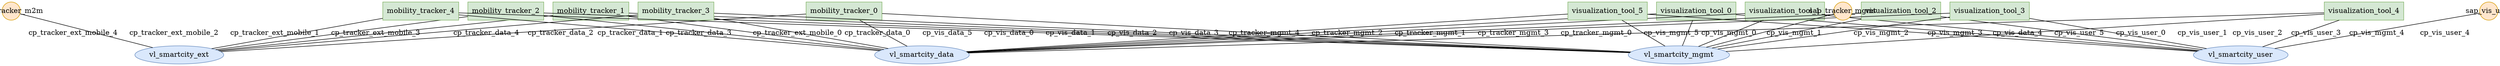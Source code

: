 strict graph G {
  splines=false;
  overlap=false;
  mindist=0.5;
  -1387715755 [ label="mobility_tracker_0" shape="box" style="filled" fillcolor="#d5e8d4" color="#82b366" ];
  -1387715754 [ label="mobility_tracker_1" shape="box" style="filled" fillcolor="#d5e8d4" color="#82b366" ];
  -1387715753 [ label="mobility_tracker_2" shape="box" style="filled" fillcolor="#d5e8d4" color="#82b366" ];
  -1387715752 [ label="mobility_tracker_3" shape="box" style="filled" fillcolor="#d5e8d4" color="#82b366" ];
  -1387715751 [ label="mobility_tracker_4" shape="box" style="filled" fillcolor="#d5e8d4" color="#82b366" ];
  -401307964 [ label="visualization_tool_0" shape="box" style="filled" fillcolor="#d5e8d4" color="#82b366" ];
  -401307963 [ label="visualization_tool_1" shape="box" style="filled" fillcolor="#d5e8d4" color="#82b366" ];
  -401307962 [ label="visualization_tool_2" shape="box" style="filled" fillcolor="#d5e8d4" color="#82b366" ];
  -401307961 [ label="visualization_tool_3" shape="box" style="filled" fillcolor="#d5e8d4" color="#82b366" ];
  -401307960 [ label="visualization_tool_4" shape="box" style="filled" fillcolor="#d5e8d4" color="#82b366" ];
  -401307959 [ label="visualization_tool_5" shape="box" style="filled" fillcolor="#d5e8d4" color="#82b366" ];
  742607949 [ label="vl_smartcity_ext" shape="oval" style="filled" fillcolor="#dae8fc" color="#6c8ebf" ];
  1545958142 [ label="vl_smartcity_data" shape="oval" style="filled" fillcolor="#dae8fc" color="#6c8ebf" ];
  1546231829 [ label="vl_smartcity_mgmt" shape="oval" style="filled" fillcolor="#dae8fc" color="#6c8ebf" ];
  1546481439 [ label="vl_smartcity_user" shape="oval" style="filled" fillcolor="#dae8fc" color="#6c8ebf" ];
  -1875336892 [ label="sap_tracker_m2m" shape="circle" style="filled" fillcolor="#ffe6cc" color="#d79b00" fixedsize="true" ];
  1994149541 [ label="sap_tracker_mgmt" shape="circle" style="filled" fillcolor="#ffe6cc" color="#d79b00" fixedsize="true" ];
  585344071 [ label="sap_vis_user" shape="circle" style="filled" fillcolor="#ffe6cc" color="#d79b00" fixedsize="true" ];
  -1387715755 -- 742607949 [ label="cp_tracker_ext_mobile_0" ];
  -1387715755 -- 1545958142 [ label="cp_tracker_data_0" ];
  -1387715755 -- 1546231829 [ label="cp_tracker_mgmt_0" ];
  -1387715754 -- 742607949 [ label="cp_tracker_ext_mobile_1" ];
  -1387715754 -- 1545958142 [ label="cp_tracker_data_1" ];
  -1387715754 -- 1546231829 [ label="cp_tracker_mgmt_1" ];
  -1387715753 -- 742607949 [ label="cp_tracker_ext_mobile_2" ];
  -1387715753 -- 1545958142 [ label="cp_tracker_data_2" ];
  -1387715753 -- 1546231829 [ label="cp_tracker_mgmt_2" ];
  -1387715752 -- 742607949 [ label="cp_tracker_ext_mobile_3" ];
  -1387715752 -- 1545958142 [ label="cp_tracker_data_3" ];
  -1387715752 -- 1546231829 [ label="cp_tracker_mgmt_3" ];
  -1387715751 -- 742607949 [ label="cp_tracker_ext_mobile_4" ];
  -1387715751 -- 1545958142 [ label="cp_tracker_data_4" ];
  -1387715751 -- 1546231829 [ label="cp_tracker_mgmt_4" ];
  -401307964 -- 1545958142 [ label="cp_vis_data_0" ];
  -401307964 -- 1546231829 [ label="cp_vis_mgmt_0" ];
  -401307964 -- 1546481439 [ label="cp_vis_user_0" ];
  -401307963 -- 1545958142 [ label="cp_vis_data_1" ];
  -401307963 -- 1546231829 [ label="cp_vis_mgmt_1" ];
  -401307963 -- 1546481439 [ label="cp_vis_user_1" ];
  -401307962 -- 1545958142 [ label="cp_vis_data_2" ];
  -401307962 -- 1546231829 [ label="cp_vis_mgmt_2" ];
  -401307962 -- 1546481439 [ label="cp_vis_user_2" ];
  -401307961 -- 1545958142 [ label="cp_vis_data_3" ];
  -401307961 -- 1546231829 [ label="cp_vis_mgmt_3" ];
  -401307961 -- 1546481439 [ label="cp_vis_user_3" ];
  -401307960 -- 1545958142 [ label="cp_vis_data_4" ];
  -401307960 -- 1546231829 [ label="cp_vis_mgmt_4" ];
  -401307960 -- 1546481439 [ label="cp_vis_user_4" ];
  -401307959 -- 1545958142 [ label="cp_vis_data_5" ];
  -401307959 -- 1546231829 [ label="cp_vis_mgmt_5" ];
  -401307959 -- 1546481439 [ label="cp_vis_user_5" ];
  -1875336892 -- 742607949 [ label="" ];
  1994149541 -- 1546231829 [ label="" ];
  585344071 -- 1546481439 [ label="" ];
}
